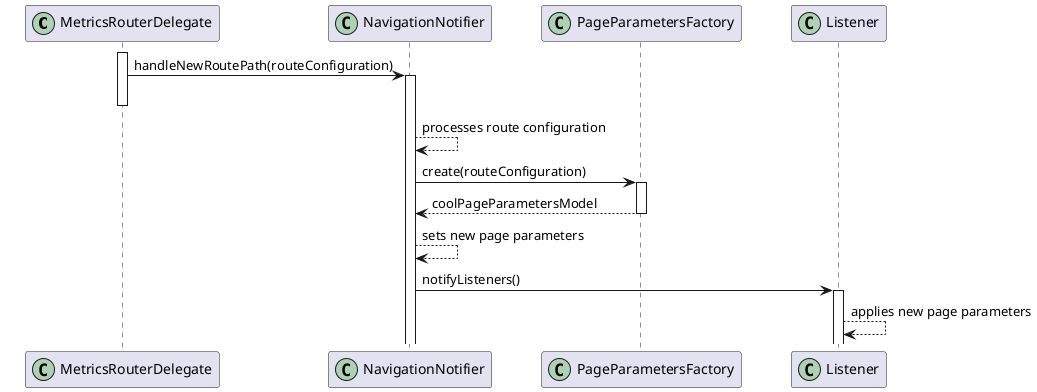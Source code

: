 @startuml updating_page_parameters_sequence_diagram

skinparam ParticipantPadding 20
skinparam BoxPadding 10

participant MetricsRouterDelegate << (C,#ADD1B2) >>
participant NavigationNotifier << (C,#ADD1B2) >>
participant PageParametersFactory << (C,#ADD1B2) >>
participant Listener << (C,#ADD1B2) >>

activate MetricsRouterDelegate
MetricsRouterDelegate -> NavigationNotifier: handleNewRoutePath(routeConfiguration)
activate NavigationNotifier
deactivate MetricsRouterDelegate

NavigationNotifier --> NavigationNotifier: processes route configuration

NavigationNotifier -> PageParametersFactory: create(routeConfiguration)
activate PageParametersFactory

PageParametersFactory --> NavigationNotifier: coolPageParametersModel
deactivate PageParametersFactory

NavigationNotifier --> NavigationNotifier: sets new page parameters

NavigationNotifier -> Listener: notifyListeners()
activate Listener

Listener --> Listener: applies new page parameters

@enduml
